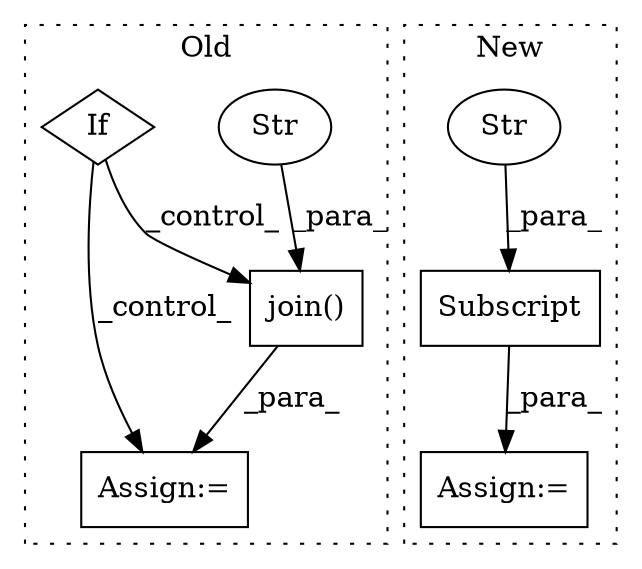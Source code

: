 digraph G {
subgraph cluster0 {
1 [label="join()" a="75" s="5248,5284" l="13,1" shape="box"];
3 [label="Assign:=" a="68" s="5240" l="3" shape="box"];
4 [label="Str" a="66" s="5281" l="3" shape="ellipse"];
6 [label="If" a="96" s="5094" l="3" shape="diamond"];
label = "Old";
style="dotted";
}
subgraph cluster1 {
2 [label="Subscript" a="63" s="4499,0" l="31,0" shape="box"];
5 [label="Str" a="66" s="4515" l="14" shape="ellipse"];
7 [label="Assign:=" a="68" s="4496" l="3" shape="box"];
label = "New";
style="dotted";
}
1 -> 3 [label="_para_"];
2 -> 7 [label="_para_"];
4 -> 1 [label="_para_"];
5 -> 2 [label="_para_"];
6 -> 1 [label="_control_"];
6 -> 3 [label="_control_"];
}